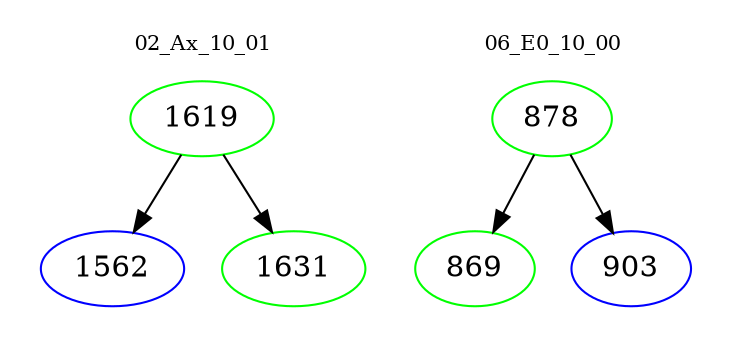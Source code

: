 digraph{
subgraph cluster_0 {
color = white
label = "02_Ax_10_01";
fontsize=10;
T0_1619 [label="1619", color="green"]
T0_1619 -> T0_1562 [color="black"]
T0_1562 [label="1562", color="blue"]
T0_1619 -> T0_1631 [color="black"]
T0_1631 [label="1631", color="green"]
}
subgraph cluster_1 {
color = white
label = "06_E0_10_00";
fontsize=10;
T1_878 [label="878", color="green"]
T1_878 -> T1_869 [color="black"]
T1_869 [label="869", color="green"]
T1_878 -> T1_903 [color="black"]
T1_903 [label="903", color="blue"]
}
}
